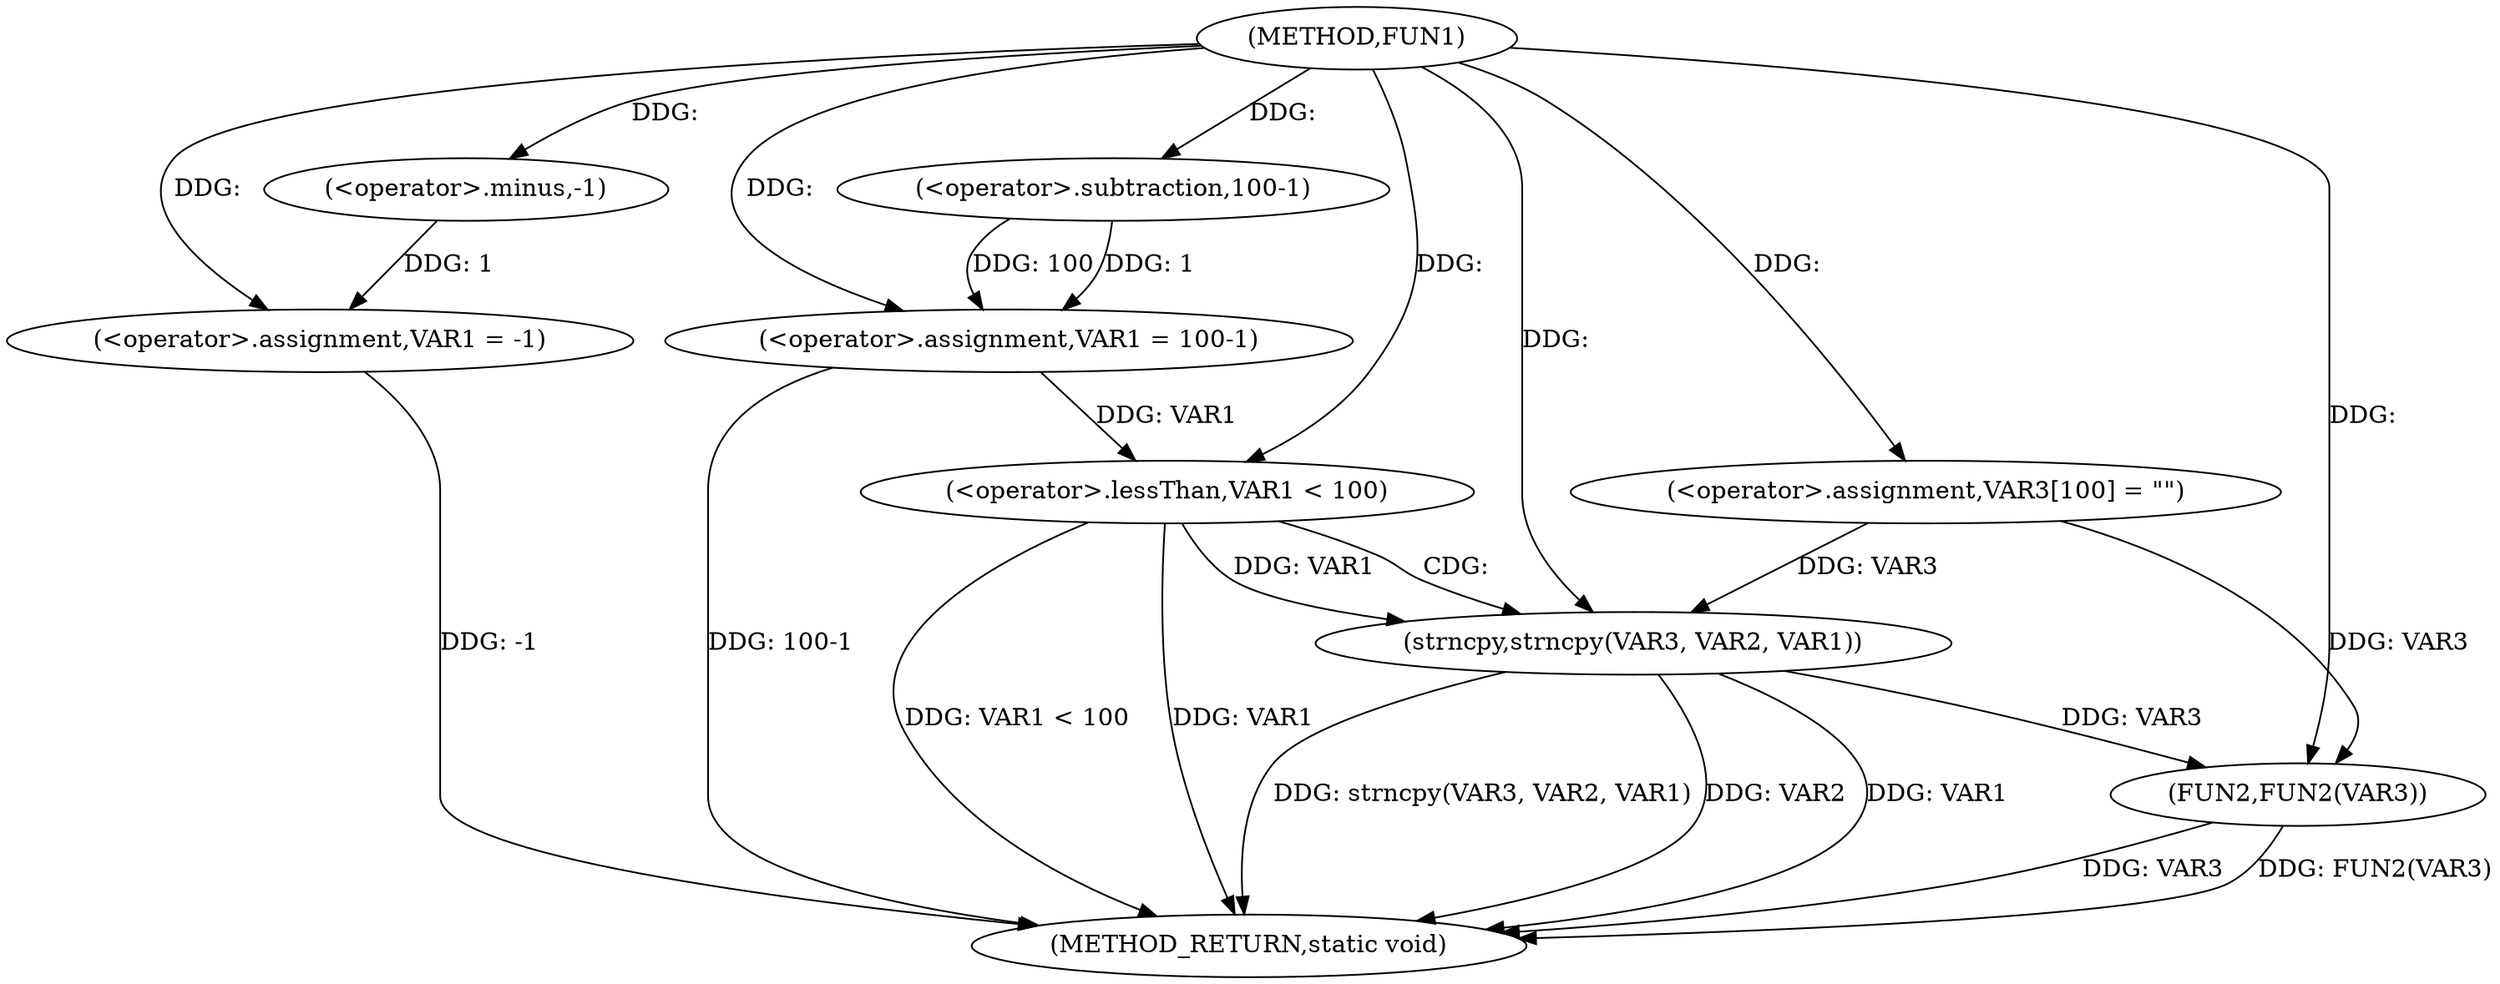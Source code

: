 digraph FUN1 {  
"1000100" [label = "(METHOD,FUN1)" ]
"1000131" [label = "(METHOD_RETURN,static void)" ]
"1000103" [label = "(<operator>.assignment,VAR1 = -1)" ]
"1000105" [label = "(<operator>.minus,-1)" ]
"1000109" [label = "(<operator>.assignment,VAR1 = 100-1)" ]
"1000111" [label = "(<operator>.subtraction,100-1)" ]
"1000117" [label = "(<operator>.assignment,VAR3[100] = \"\")" ]
"1000121" [label = "(<operator>.lessThan,VAR1 < 100)" ]
"1000125" [label = "(strncpy,strncpy(VAR3, VAR2, VAR1))" ]
"1000129" [label = "(FUN2,FUN2(VAR3))" ]
  "1000129" -> "1000131"  [ label = "DDG: VAR3"] 
  "1000125" -> "1000131"  [ label = "DDG: strncpy(VAR3, VAR2, VAR1)"] 
  "1000103" -> "1000131"  [ label = "DDG: -1"] 
  "1000121" -> "1000131"  [ label = "DDG: VAR1 < 100"] 
  "1000125" -> "1000131"  [ label = "DDG: VAR2"] 
  "1000121" -> "1000131"  [ label = "DDG: VAR1"] 
  "1000125" -> "1000131"  [ label = "DDG: VAR1"] 
  "1000109" -> "1000131"  [ label = "DDG: 100-1"] 
  "1000129" -> "1000131"  [ label = "DDG: FUN2(VAR3)"] 
  "1000105" -> "1000103"  [ label = "DDG: 1"] 
  "1000100" -> "1000103"  [ label = "DDG: "] 
  "1000100" -> "1000105"  [ label = "DDG: "] 
  "1000111" -> "1000109"  [ label = "DDG: 100"] 
  "1000111" -> "1000109"  [ label = "DDG: 1"] 
  "1000100" -> "1000109"  [ label = "DDG: "] 
  "1000100" -> "1000111"  [ label = "DDG: "] 
  "1000100" -> "1000117"  [ label = "DDG: "] 
  "1000109" -> "1000121"  [ label = "DDG: VAR1"] 
  "1000100" -> "1000121"  [ label = "DDG: "] 
  "1000117" -> "1000125"  [ label = "DDG: VAR3"] 
  "1000100" -> "1000125"  [ label = "DDG: "] 
  "1000121" -> "1000125"  [ label = "DDG: VAR1"] 
  "1000125" -> "1000129"  [ label = "DDG: VAR3"] 
  "1000117" -> "1000129"  [ label = "DDG: VAR3"] 
  "1000100" -> "1000129"  [ label = "DDG: "] 
  "1000121" -> "1000125"  [ label = "CDG: "] 
}
